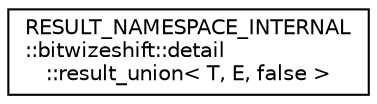digraph "Graphical Class Hierarchy"
{
 // LATEX_PDF_SIZE
  edge [fontname="Helvetica",fontsize="10",labelfontname="Helvetica",labelfontsize="10"];
  node [fontname="Helvetica",fontsize="10",shape=record];
  rankdir="LR";
  Node0 [label="RESULT_NAMESPACE_INTERNAL\l::bitwizeshift::detail\l::result_union\< T, E, false \>",height=0.2,width=0.4,color="black", fillcolor="white", style="filled",URL="$d4/d05/structRESULT__NAMESPACE__INTERNAL_1_1bitwizeshift_1_1detail_1_1result__union_3_01T_00_01E_00_01false_01_4.html",tooltip=" "];
}
